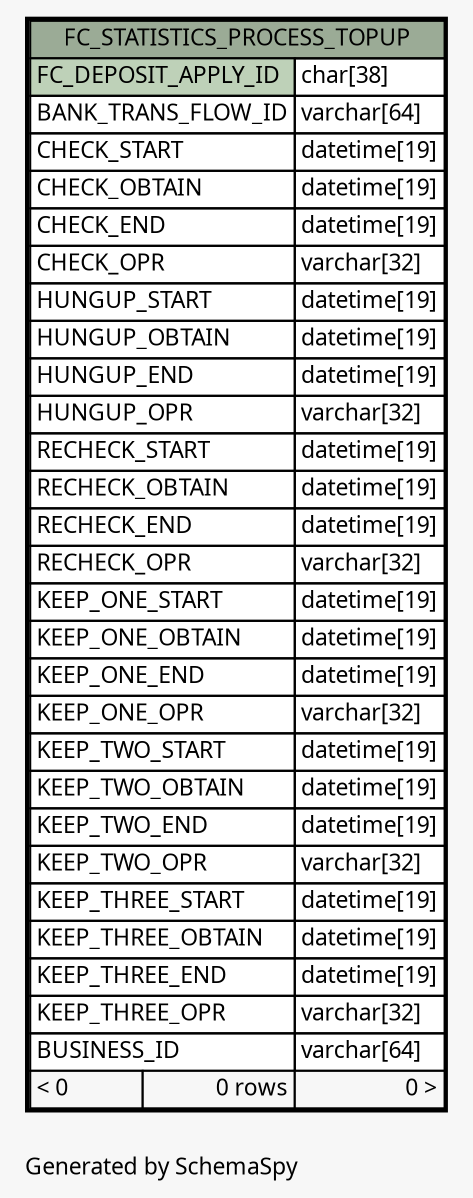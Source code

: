 // dot 2.26.0 on Linux 2.6.32-504.8.1.el6.x86_64
// SchemaSpy rev Unknown
digraph "oneDegreeRelationshipsDiagram" {
  graph [
    rankdir="RL"
    bgcolor="#f7f7f7"
    label="\nGenerated by SchemaSpy"
    labeljust="l"
    nodesep="0.18"
    ranksep="0.46"
    fontname="Microsoft YaHei"
    fontsize="11"
  ];
  node [
    fontname="Microsoft YaHei"
    fontsize="11"
    shape="plaintext"
  ];
  edge [
    arrowsize="0.8"
  ];
  "FC_STATISTICS_PROCESS_TOPUP" [
    label=<
    <TABLE BORDER="2" CELLBORDER="1" CELLSPACING="0" BGCOLOR="#ffffff">
      <TR><TD COLSPAN="3" BGCOLOR="#9bab96" ALIGN="CENTER">FC_STATISTICS_PROCESS_TOPUP</TD></TR>
      <TR><TD PORT="FC_DEPOSIT_APPLY_ID" COLSPAN="2" BGCOLOR="#bed1b8" ALIGN="LEFT">FC_DEPOSIT_APPLY_ID</TD><TD PORT="FC_DEPOSIT_APPLY_ID.type" ALIGN="LEFT">char[38]</TD></TR>
      <TR><TD PORT="BANK_TRANS_FLOW_ID" COLSPAN="2" ALIGN="LEFT">BANK_TRANS_FLOW_ID</TD><TD PORT="BANK_TRANS_FLOW_ID.type" ALIGN="LEFT">varchar[64]</TD></TR>
      <TR><TD PORT="CHECK_START" COLSPAN="2" ALIGN="LEFT">CHECK_START</TD><TD PORT="CHECK_START.type" ALIGN="LEFT">datetime[19]</TD></TR>
      <TR><TD PORT="CHECK_OBTAIN" COLSPAN="2" ALIGN="LEFT">CHECK_OBTAIN</TD><TD PORT="CHECK_OBTAIN.type" ALIGN="LEFT">datetime[19]</TD></TR>
      <TR><TD PORT="CHECK_END" COLSPAN="2" ALIGN="LEFT">CHECK_END</TD><TD PORT="CHECK_END.type" ALIGN="LEFT">datetime[19]</TD></TR>
      <TR><TD PORT="CHECK_OPR" COLSPAN="2" ALIGN="LEFT">CHECK_OPR</TD><TD PORT="CHECK_OPR.type" ALIGN="LEFT">varchar[32]</TD></TR>
      <TR><TD PORT="HUNGUP_START" COLSPAN="2" ALIGN="LEFT">HUNGUP_START</TD><TD PORT="HUNGUP_START.type" ALIGN="LEFT">datetime[19]</TD></TR>
      <TR><TD PORT="HUNGUP_OBTAIN" COLSPAN="2" ALIGN="LEFT">HUNGUP_OBTAIN</TD><TD PORT="HUNGUP_OBTAIN.type" ALIGN="LEFT">datetime[19]</TD></TR>
      <TR><TD PORT="HUNGUP_END" COLSPAN="2" ALIGN="LEFT">HUNGUP_END</TD><TD PORT="HUNGUP_END.type" ALIGN="LEFT">datetime[19]</TD></TR>
      <TR><TD PORT="HUNGUP_OPR" COLSPAN="2" ALIGN="LEFT">HUNGUP_OPR</TD><TD PORT="HUNGUP_OPR.type" ALIGN="LEFT">varchar[32]</TD></TR>
      <TR><TD PORT="RECHECK_START" COLSPAN="2" ALIGN="LEFT">RECHECK_START</TD><TD PORT="RECHECK_START.type" ALIGN="LEFT">datetime[19]</TD></TR>
      <TR><TD PORT="RECHECK_OBTAIN" COLSPAN="2" ALIGN="LEFT">RECHECK_OBTAIN</TD><TD PORT="RECHECK_OBTAIN.type" ALIGN="LEFT">datetime[19]</TD></TR>
      <TR><TD PORT="RECHECK_END" COLSPAN="2" ALIGN="LEFT">RECHECK_END</TD><TD PORT="RECHECK_END.type" ALIGN="LEFT">datetime[19]</TD></TR>
      <TR><TD PORT="RECHECK_OPR" COLSPAN="2" ALIGN="LEFT">RECHECK_OPR</TD><TD PORT="RECHECK_OPR.type" ALIGN="LEFT">varchar[32]</TD></TR>
      <TR><TD PORT="KEEP_ONE_START" COLSPAN="2" ALIGN="LEFT">KEEP_ONE_START</TD><TD PORT="KEEP_ONE_START.type" ALIGN="LEFT">datetime[19]</TD></TR>
      <TR><TD PORT="KEEP_ONE_OBTAIN" COLSPAN="2" ALIGN="LEFT">KEEP_ONE_OBTAIN</TD><TD PORT="KEEP_ONE_OBTAIN.type" ALIGN="LEFT">datetime[19]</TD></TR>
      <TR><TD PORT="KEEP_ONE_END" COLSPAN="2" ALIGN="LEFT">KEEP_ONE_END</TD><TD PORT="KEEP_ONE_END.type" ALIGN="LEFT">datetime[19]</TD></TR>
      <TR><TD PORT="KEEP_ONE_OPR" COLSPAN="2" ALIGN="LEFT">KEEP_ONE_OPR</TD><TD PORT="KEEP_ONE_OPR.type" ALIGN="LEFT">varchar[32]</TD></TR>
      <TR><TD PORT="KEEP_TWO_START" COLSPAN="2" ALIGN="LEFT">KEEP_TWO_START</TD><TD PORT="KEEP_TWO_START.type" ALIGN="LEFT">datetime[19]</TD></TR>
      <TR><TD PORT="KEEP_TWO_OBTAIN" COLSPAN="2" ALIGN="LEFT">KEEP_TWO_OBTAIN</TD><TD PORT="KEEP_TWO_OBTAIN.type" ALIGN="LEFT">datetime[19]</TD></TR>
      <TR><TD PORT="KEEP_TWO_END" COLSPAN="2" ALIGN="LEFT">KEEP_TWO_END</TD><TD PORT="KEEP_TWO_END.type" ALIGN="LEFT">datetime[19]</TD></TR>
      <TR><TD PORT="KEEP_TWO_OPR" COLSPAN="2" ALIGN="LEFT">KEEP_TWO_OPR</TD><TD PORT="KEEP_TWO_OPR.type" ALIGN="LEFT">varchar[32]</TD></TR>
      <TR><TD PORT="KEEP_THREE_START" COLSPAN="2" ALIGN="LEFT">KEEP_THREE_START</TD><TD PORT="KEEP_THREE_START.type" ALIGN="LEFT">datetime[19]</TD></TR>
      <TR><TD PORT="KEEP_THREE_OBTAIN" COLSPAN="2" ALIGN="LEFT">KEEP_THREE_OBTAIN</TD><TD PORT="KEEP_THREE_OBTAIN.type" ALIGN="LEFT">datetime[19]</TD></TR>
      <TR><TD PORT="KEEP_THREE_END" COLSPAN="2" ALIGN="LEFT">KEEP_THREE_END</TD><TD PORT="KEEP_THREE_END.type" ALIGN="LEFT">datetime[19]</TD></TR>
      <TR><TD PORT="KEEP_THREE_OPR" COLSPAN="2" ALIGN="LEFT">KEEP_THREE_OPR</TD><TD PORT="KEEP_THREE_OPR.type" ALIGN="LEFT">varchar[32]</TD></TR>
      <TR><TD PORT="BUSINESS_ID" COLSPAN="2" ALIGN="LEFT">BUSINESS_ID</TD><TD PORT="BUSINESS_ID.type" ALIGN="LEFT">varchar[64]</TD></TR>
      <TR><TD ALIGN="LEFT" BGCOLOR="#f7f7f7">&lt; 0</TD><TD ALIGN="RIGHT" BGCOLOR="#f7f7f7">0 rows</TD><TD ALIGN="RIGHT" BGCOLOR="#f7f7f7">0 &gt;</TD></TR>
    </TABLE>>
    URL="FC_STATISTICS_PROCESS_TOPUP.html"
    tooltip="FC_STATISTICS_PROCESS_TOPUP"
  ];
}
